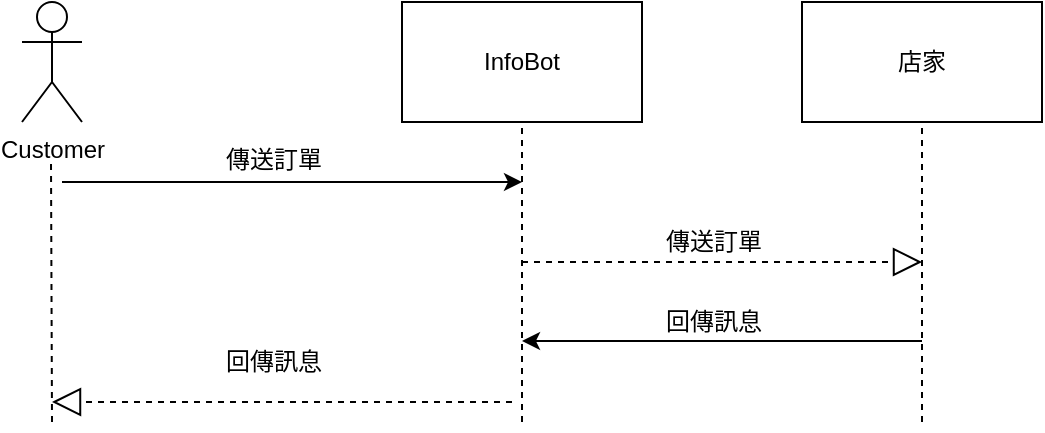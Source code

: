 <mxfile version="12.0.0" type="google" pages="1"><diagram name="Page-1" id="13e1069c-82ec-6db2-03f1-153e76fe0fe0"><mxGraphModel dx="698" dy="531" grid="1" gridSize="10" guides="1" tooltips="1" connect="1" arrows="1" fold="1" page="1" pageScale="1" pageWidth="1100" pageHeight="850" background="#ffffff" math="0" shadow="0"><root><mxCell id="0"/><mxCell id="1" parent="0"/><object label="Customer" Customer="" id="T8cS3vGIn3iDM2isa1mC-1"><mxCell style="shape=umlActor;verticalLabelPosition=bottom;labelBackgroundColor=#ffffff;verticalAlign=top;html=1;outlineConnect=0;" vertex="1" parent="1"><mxGeometry x="110" y="70" width="30" height="60" as="geometry"/></mxCell></object><mxCell id="T8cS3vGIn3iDM2isa1mC-2" value="" style="endArrow=none;dashed=1;html=1;" edge="1" parent="1"><mxGeometry width="50" height="50" relative="1" as="geometry"><mxPoint x="125" y="280" as="sourcePoint"/><mxPoint x="124.5" y="149" as="targetPoint"/></mxGeometry></mxCell><mxCell id="T8cS3vGIn3iDM2isa1mC-5" value="InfoBot" style="rounded=0;whiteSpace=wrap;html=1;" vertex="1" parent="1"><mxGeometry x="300" y="70" width="120" height="60" as="geometry"/></mxCell><mxCell id="T8cS3vGIn3iDM2isa1mC-6" value="" style="endArrow=none;dashed=1;html=1;" edge="1" parent="1"><mxGeometry width="50" height="50" relative="1" as="geometry"><mxPoint x="360" y="280" as="sourcePoint"/><mxPoint x="360" y="130" as="targetPoint"/></mxGeometry></mxCell><mxCell id="T8cS3vGIn3iDM2isa1mC-7" value="" style="endArrow=classic;html=1;" edge="1" parent="1"><mxGeometry width="50" height="50" relative="1" as="geometry"><mxPoint x="130" y="160" as="sourcePoint"/><mxPoint x="360" y="160" as="targetPoint"/></mxGeometry></mxCell><mxCell id="T8cS3vGIn3iDM2isa1mC-8" value="" style="endArrow=block;dashed=1;endFill=0;endSize=12;html=1;" edge="1" parent="1"><mxGeometry width="160" relative="1" as="geometry"><mxPoint x="355" y="270" as="sourcePoint"/><mxPoint x="125" y="270" as="targetPoint"/></mxGeometry></mxCell><mxCell id="T8cS3vGIn3iDM2isa1mC-9" value="傳送訂單" style="text;html=1;resizable=0;points=[];autosize=1;align=left;verticalAlign=top;spacingTop=-4;" vertex="1" parent="1"><mxGeometry x="210" y="139" width="60" height="20" as="geometry"/></mxCell><mxCell id="T8cS3vGIn3iDM2isa1mC-10" value="回傳訊息&lt;br&gt;" style="text;html=1;resizable=0;points=[];autosize=1;align=left;verticalAlign=top;spacingTop=-4;" vertex="1" parent="1"><mxGeometry x="210" y="240" width="60" height="20" as="geometry"/></mxCell><mxCell id="T8cS3vGIn3iDM2isa1mC-15" value="店家" style="rounded=0;whiteSpace=wrap;html=1;" vertex="1" parent="1"><mxGeometry x="500" y="70" width="120" height="60" as="geometry"/></mxCell><mxCell id="T8cS3vGIn3iDM2isa1mC-16" value="" style="endArrow=none;dashed=1;html=1;" edge="1" parent="1"><mxGeometry width="50" height="50" relative="1" as="geometry"><mxPoint x="560" y="280" as="sourcePoint"/><mxPoint x="560" y="130" as="targetPoint"/></mxGeometry></mxCell><mxCell id="T8cS3vGIn3iDM2isa1mC-20" value="" style="endArrow=block;dashed=1;endFill=0;endSize=12;html=1;" edge="1" parent="1"><mxGeometry width="160" relative="1" as="geometry"><mxPoint x="360" y="200" as="sourcePoint"/><mxPoint x="560" y="200" as="targetPoint"/></mxGeometry></mxCell><mxCell id="T8cS3vGIn3iDM2isa1mC-21" value="傳送訂單&lt;br&gt;" style="text;html=1;resizable=0;points=[];autosize=1;align=left;verticalAlign=top;spacingTop=-4;" vertex="1" parent="1"><mxGeometry x="430" y="180" width="60" height="20" as="geometry"/></mxCell><mxCell id="T8cS3vGIn3iDM2isa1mC-22" value="" style="endArrow=classic;html=1;" edge="1" parent="1"><mxGeometry width="50" height="50" relative="1" as="geometry"><mxPoint x="560" y="239.5" as="sourcePoint"/><mxPoint x="360" y="239.5" as="targetPoint"/></mxGeometry></mxCell><mxCell id="T8cS3vGIn3iDM2isa1mC-23" value="回傳訊息" style="text;html=1;resizable=0;points=[];autosize=1;align=left;verticalAlign=top;spacingTop=-4;" vertex="1" parent="1"><mxGeometry x="430" y="220" width="60" height="20" as="geometry"/></mxCell></root></mxGraphModel></diagram></mxfile>